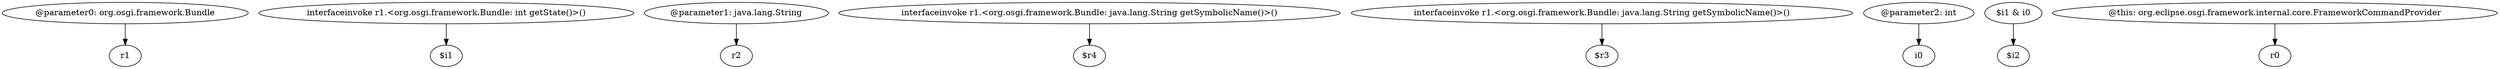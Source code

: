 digraph g {
0[label="@parameter0: org.osgi.framework.Bundle"]
1[label="r1"]
0->1[label=""]
2[label="interfaceinvoke r1.<org.osgi.framework.Bundle: int getState()>()"]
3[label="$i1"]
2->3[label=""]
4[label="@parameter1: java.lang.String"]
5[label="r2"]
4->5[label=""]
6[label="interfaceinvoke r1.<org.osgi.framework.Bundle: java.lang.String getSymbolicName()>()"]
7[label="$r4"]
6->7[label=""]
8[label="interfaceinvoke r1.<org.osgi.framework.Bundle: java.lang.String getSymbolicName()>()"]
9[label="$r3"]
8->9[label=""]
10[label="@parameter2: int"]
11[label="i0"]
10->11[label=""]
12[label="$i1 & i0"]
13[label="$i2"]
12->13[label=""]
14[label="@this: org.eclipse.osgi.framework.internal.core.FrameworkCommandProvider"]
15[label="r0"]
14->15[label=""]
}